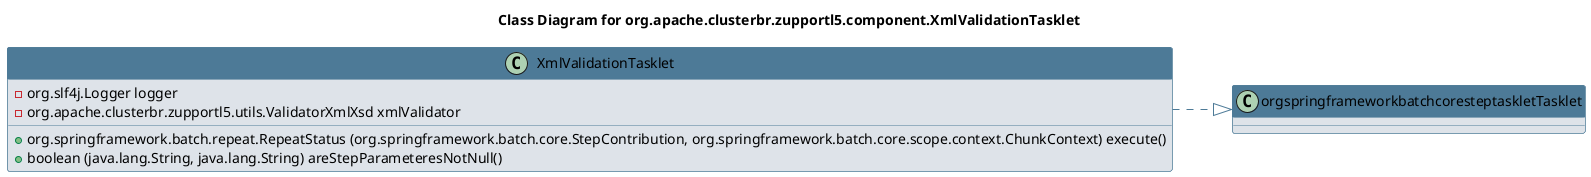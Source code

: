 @startuml 
skinparam class { 
 BackgroundColor #DEE3E9 
 ArrowColor #4D7A97 
 BorderColor #4D7A97 
}
left to right direction 
title Class Diagram for org.apache.clusterbr.zupportl5.component.XmlValidationTasklet
skinparam titleBackgroundColor White
skinparam classHeaderBackgroundColor #4D7A97 
skinparam stereotypeCBackgroundColor #F8981D 

class XmlValidationTasklet {
 - org.slf4j.Logger logger
 - org.apache.clusterbr.zupportl5.utils.ValidatorXmlXsd xmlValidator
 + org.springframework.batch.repeat.RepeatStatus (org.springframework.batch.core.StepContribution, org.springframework.batch.core.scope.context.ChunkContext) execute()
 + boolean (java.lang.String, java.lang.String) areStepParameteresNotNull()
}
XmlValidationTasklet ..|> orgspringframeworkbatchcoresteptaskletTasklet
@enduml